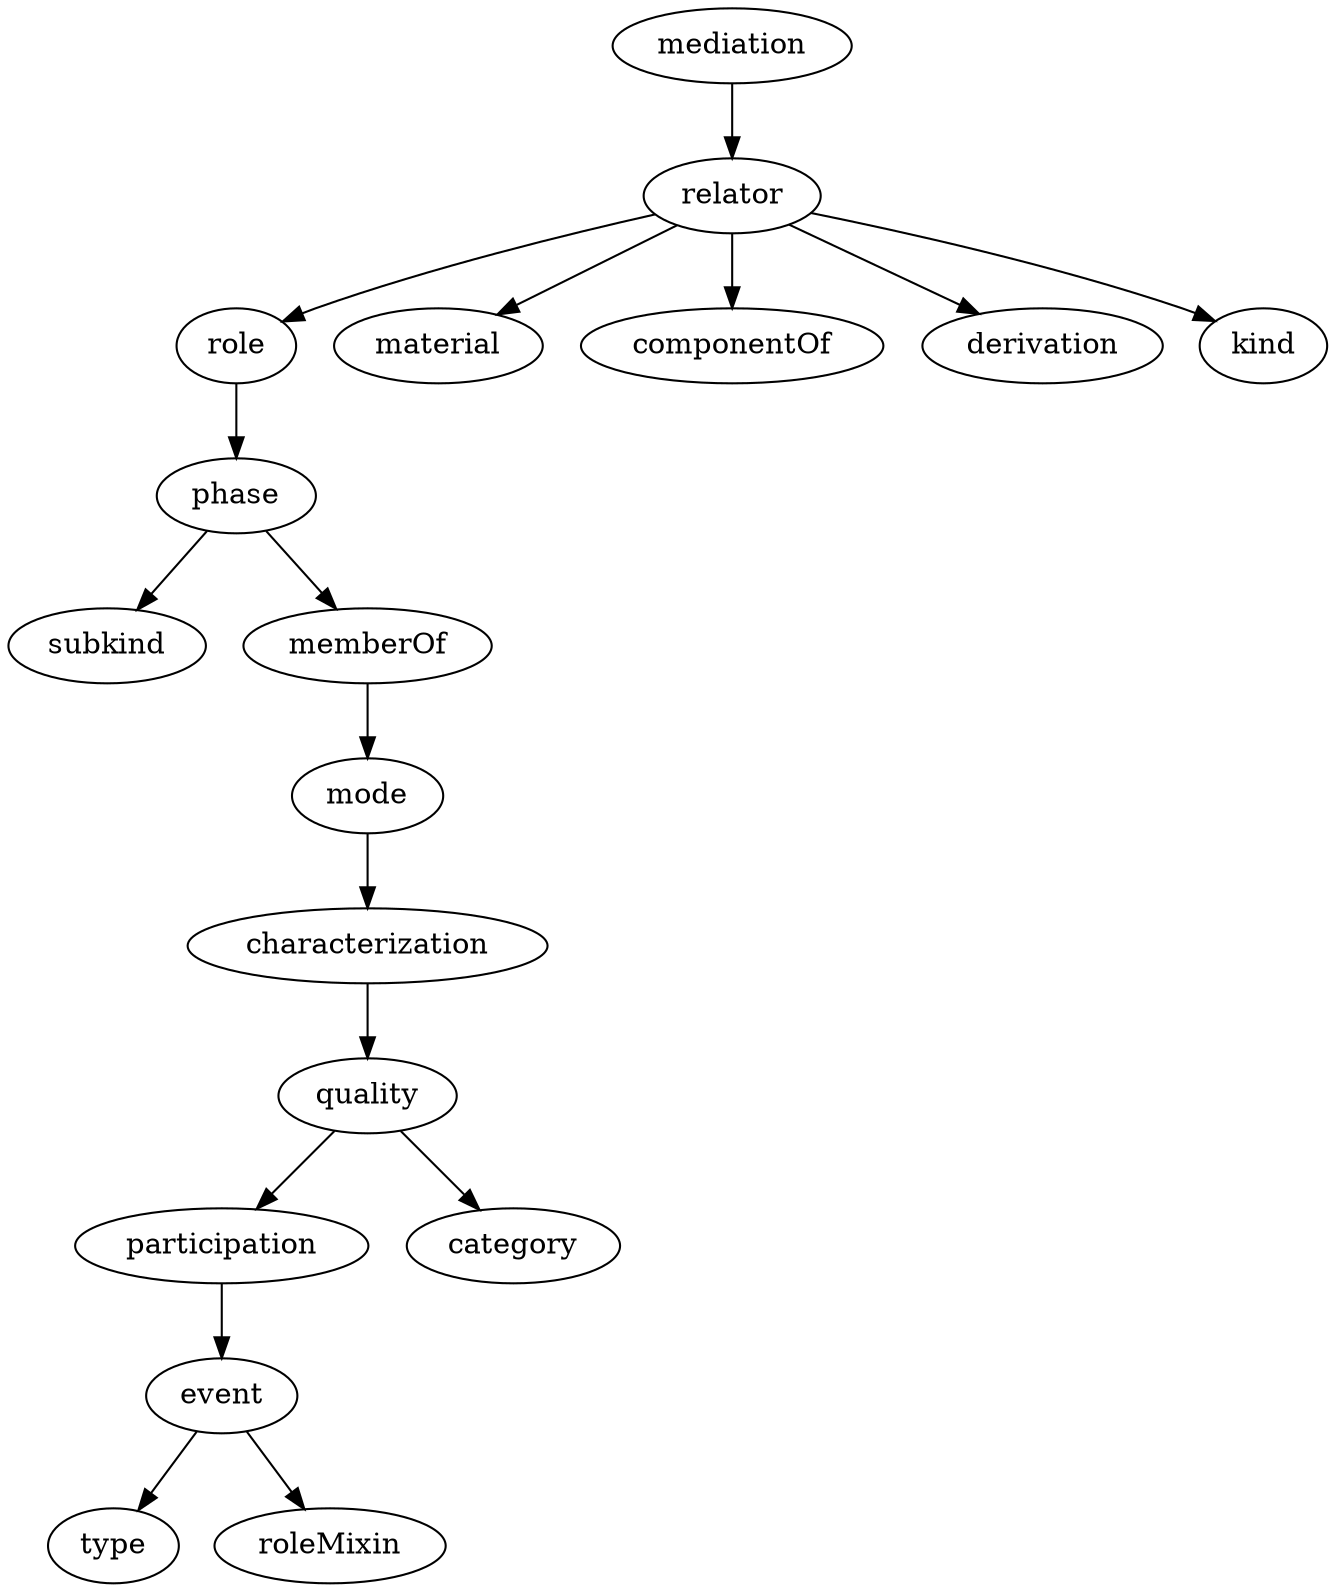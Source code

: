 strict digraph {
mediation;
relator;
role;
material;
componentOf;
derivation;
kind;
phase;
subkind;
memberOf;
mode;
characterization;
quality;
participation;
category;
event;
type;
roleMixin;
mediation -> relator;
relator -> role;
relator -> material;
relator -> componentOf;
relator -> derivation;
relator -> kind;
role -> phase;
phase -> subkind;
phase -> memberOf;
memberOf -> mode;
mode -> characterization;
characterization -> quality;
quality -> participation;
quality -> category;
participation -> event;
event -> type;
event -> roleMixin;
}
